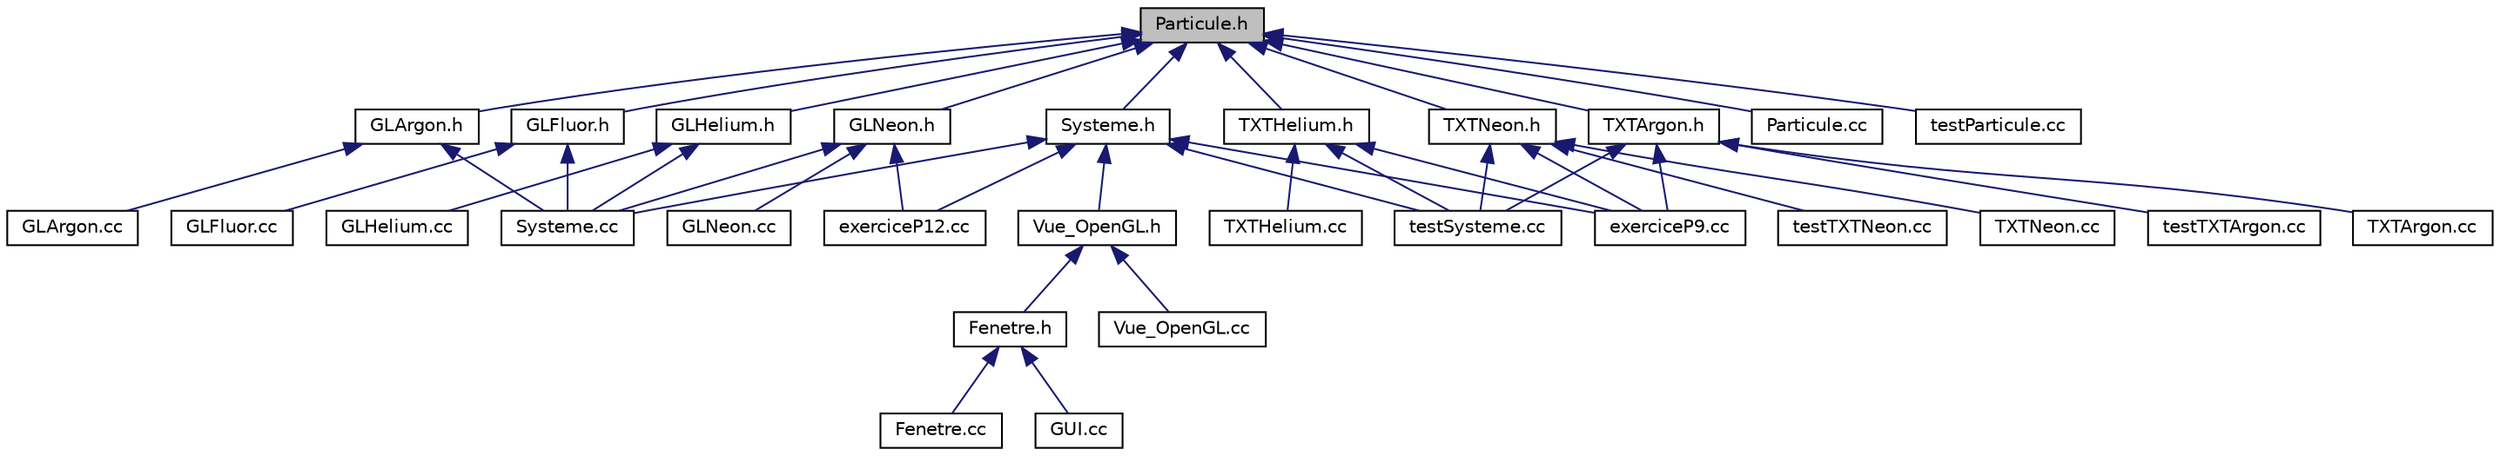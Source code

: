 digraph "Particule.h"
{
  edge [fontname="Helvetica",fontsize="10",labelfontname="Helvetica",labelfontsize="10"];
  node [fontname="Helvetica",fontsize="10",shape=record];
  Node1 [label="Particule.h",height=0.2,width=0.4,color="black", fillcolor="grey75", style="filled" fontcolor="black"];
  Node1 -> Node2 [dir="back",color="midnightblue",fontsize="10",style="solid",fontname="Helvetica"];
  Node2 [label="Systeme.h",height=0.2,width=0.4,color="black", fillcolor="white", style="filled",URL="$_systeme_8h.html",tooltip="est le prototype de la classe contenant l&#39;enceinte et les particules "];
  Node2 -> Node3 [dir="back",color="midnightblue",fontsize="10",style="solid",fontname="Helvetica"];
  Node3 [label="exerciceP12.cc",height=0.2,width=0.4,color="black", fillcolor="white", style="filled",URL="$exercice_p12_8cc_source.html"];
  Node2 -> Node4 [dir="back",color="midnightblue",fontsize="10",style="solid",fontname="Helvetica"];
  Node4 [label="exerciceP9.cc",height=0.2,width=0.4,color="black", fillcolor="white", style="filled",URL="$exercice_p9_8cc_source.html"];
  Node2 -> Node5 [dir="back",color="midnightblue",fontsize="10",style="solid",fontname="Helvetica"];
  Node5 [label="Vue_OpenGL.h",height=0.2,width=0.4,color="black", fillcolor="white", style="filled",URL="$_vue___open_g_l_8h_source.html"];
  Node5 -> Node6 [dir="back",color="midnightblue",fontsize="10",style="solid",fontname="Helvetica"];
  Node6 [label="Fenetre.h",height=0.2,width=0.4,color="black", fillcolor="white", style="filled",URL="$_fenetre_8h.html",tooltip="est le prototype de la classe fenetre qui permettra de créer une fentre contenant notre application ..."];
  Node6 -> Node7 [dir="back",color="midnightblue",fontsize="10",style="solid",fontname="Helvetica"];
  Node7 [label="Fenetre.cc",height=0.2,width=0.4,color="black", fillcolor="white", style="filled",URL="$_fenetre_8cc.html",tooltip="est la définition de la classe fenêtre en OpenGL "];
  Node6 -> Node8 [dir="back",color="midnightblue",fontsize="10",style="solid",fontname="Helvetica"];
  Node8 [label="GUI.cc",height=0.2,width=0.4,color="black", fillcolor="white", style="filled",URL="$_g_u_i_8cc.html",tooltip="est la définition de l&#39;application princpal qui lance tout le programme "];
  Node5 -> Node9 [dir="back",color="midnightblue",fontsize="10",style="solid",fontname="Helvetica"];
  Node9 [label="Vue_OpenGL.cc",height=0.2,width=0.4,color="black", fillcolor="white", style="filled",URL="$_vue___open_g_l_8cc_source.html"];
  Node2 -> Node10 [dir="back",color="midnightblue",fontsize="10",style="solid",fontname="Helvetica"];
  Node10 [label="Systeme.cc",height=0.2,width=0.4,color="black", fillcolor="white", style="filled",URL="$_systeme_8cc.html",tooltip="est la définition de la classe contenant l&#39;enceinte et les particules "];
  Node2 -> Node11 [dir="back",color="midnightblue",fontsize="10",style="solid",fontname="Helvetica"];
  Node11 [label="testSysteme.cc",height=0.2,width=0.4,color="black", fillcolor="white", style="filled",URL="$test_systeme_8cc_source.html"];
  Node1 -> Node12 [dir="back",color="midnightblue",fontsize="10",style="solid",fontname="Helvetica"];
  Node12 [label="GLNeon.h",height=0.2,width=0.4,color="black", fillcolor="white", style="filled",URL="$_g_l_neon_8h.html",tooltip="est le prototype de la classe de la particule néon en OpenGL "];
  Node12 -> Node3 [dir="back",color="midnightblue",fontsize="10",style="solid",fontname="Helvetica"];
  Node12 -> Node13 [dir="back",color="midnightblue",fontsize="10",style="solid",fontname="Helvetica"];
  Node13 [label="GLNeon.cc",height=0.2,width=0.4,color="black", fillcolor="white", style="filled",URL="$_g_l_neon_8cc.html",tooltip="est la définition de la classe de la particule Néon en OpenGL "];
  Node12 -> Node10 [dir="back",color="midnightblue",fontsize="10",style="solid",fontname="Helvetica"];
  Node1 -> Node14 [dir="back",color="midnightblue",fontsize="10",style="solid",fontname="Helvetica"];
  Node14 [label="TXTHelium.h",height=0.2,width=0.4,color="black", fillcolor="white", style="filled",URL="$_t_x_t_helium_8h.html",tooltip="est le prototype de la classe de la particule Helium en version texte "];
  Node14 -> Node4 [dir="back",color="midnightblue",fontsize="10",style="solid",fontname="Helvetica"];
  Node14 -> Node11 [dir="back",color="midnightblue",fontsize="10",style="solid",fontname="Helvetica"];
  Node14 -> Node15 [dir="back",color="midnightblue",fontsize="10",style="solid",fontname="Helvetica"];
  Node15 [label="TXTHelium.cc",height=0.2,width=0.4,color="black", fillcolor="white", style="filled",URL="$_t_x_t_helium_8cc.html",tooltip="est la définition de la classe de la particule hélium en version texte "];
  Node1 -> Node16 [dir="back",color="midnightblue",fontsize="10",style="solid",fontname="Helvetica"];
  Node16 [label="TXTNeon.h",height=0.2,width=0.4,color="black", fillcolor="white", style="filled",URL="$_t_x_t_neon_8h_source.html"];
  Node16 -> Node4 [dir="back",color="midnightblue",fontsize="10",style="solid",fontname="Helvetica"];
  Node16 -> Node11 [dir="back",color="midnightblue",fontsize="10",style="solid",fontname="Helvetica"];
  Node16 -> Node17 [dir="back",color="midnightblue",fontsize="10",style="solid",fontname="Helvetica"];
  Node17 [label="testTXTNeon.cc",height=0.2,width=0.4,color="black", fillcolor="white", style="filled",URL="$test_t_x_t_neon_8cc_source.html"];
  Node16 -> Node18 [dir="back",color="midnightblue",fontsize="10",style="solid",fontname="Helvetica"];
  Node18 [label="TXTNeon.cc",height=0.2,width=0.4,color="black", fillcolor="white", style="filled",URL="$_t_x_t_neon_8cc.html",tooltip="est la définition de la classe de la particule néon en version texte "];
  Node1 -> Node19 [dir="back",color="midnightblue",fontsize="10",style="solid",fontname="Helvetica"];
  Node19 [label="TXTArgon.h",height=0.2,width=0.4,color="black", fillcolor="white", style="filled",URL="$_t_x_t_argon_8h.html",tooltip="est le protype de la classe de la particule Néon en version texte "];
  Node19 -> Node4 [dir="back",color="midnightblue",fontsize="10",style="solid",fontname="Helvetica"];
  Node19 -> Node11 [dir="back",color="midnightblue",fontsize="10",style="solid",fontname="Helvetica"];
  Node19 -> Node20 [dir="back",color="midnightblue",fontsize="10",style="solid",fontname="Helvetica"];
  Node20 [label="testTXTArgon.cc",height=0.2,width=0.4,color="black", fillcolor="white", style="filled",URL="$test_t_x_t_argon_8cc_source.html"];
  Node19 -> Node21 [dir="back",color="midnightblue",fontsize="10",style="solid",fontname="Helvetica"];
  Node21 [label="TXTArgon.cc",height=0.2,width=0.4,color="black", fillcolor="white", style="filled",URL="$_t_x_t_argon_8cc.html",tooltip="est la définition de la classe de la particule Néon en version texte "];
  Node1 -> Node22 [dir="back",color="midnightblue",fontsize="10",style="solid",fontname="Helvetica"];
  Node22 [label="GLArgon.h",height=0.2,width=0.4,color="black", fillcolor="white", style="filled",URL="$_g_l_argon_8h.html",tooltip="est le prototype de la classe de la particule argon en OpenGL "];
  Node22 -> Node23 [dir="back",color="midnightblue",fontsize="10",style="solid",fontname="Helvetica"];
  Node23 [label="GLArgon.cc",height=0.2,width=0.4,color="black", fillcolor="white", style="filled",URL="$_g_l_argon_8cc.html",tooltip="est la définition de la classe de la particule argon en OpenGL "];
  Node22 -> Node10 [dir="back",color="midnightblue",fontsize="10",style="solid",fontname="Helvetica"];
  Node1 -> Node24 [dir="back",color="midnightblue",fontsize="10",style="solid",fontname="Helvetica"];
  Node24 [label="GLFluor.h",height=0.2,width=0.4,color="black", fillcolor="white", style="filled",URL="$_g_l_fluor_8h.html",tooltip="est le prototype de la classe de la particule fluor en OpenGL qui a en plus une mémorisation et affic..."];
  Node24 -> Node25 [dir="back",color="midnightblue",fontsize="10",style="solid",fontname="Helvetica"];
  Node25 [label="GLFluor.cc",height=0.2,width=0.4,color="black", fillcolor="white", style="filled",URL="$_g_l_fluor_8cc.html",tooltip="est la définition de la classe de la particule fluor en OpenGL qui a en plus une mémorisation et affi..."];
  Node24 -> Node10 [dir="back",color="midnightblue",fontsize="10",style="solid",fontname="Helvetica"];
  Node1 -> Node26 [dir="back",color="midnightblue",fontsize="10",style="solid",fontname="Helvetica"];
  Node26 [label="GLHelium.h",height=0.2,width=0.4,color="black", fillcolor="white", style="filled",URL="$_g_l_helium_8h.html",tooltip="est le prototype de la classe de la particule Helium en OpenGL "];
  Node26 -> Node27 [dir="back",color="midnightblue",fontsize="10",style="solid",fontname="Helvetica"];
  Node27 [label="GLHelium.cc",height=0.2,width=0.4,color="black", fillcolor="white", style="filled",URL="$_g_l_helium_8cc.html",tooltip="est la définition de la classe de la particule Helium en OpenGL "];
  Node26 -> Node10 [dir="back",color="midnightblue",fontsize="10",style="solid",fontname="Helvetica"];
  Node1 -> Node28 [dir="back",color="midnightblue",fontsize="10",style="solid",fontname="Helvetica"];
  Node28 [label="Particule.cc",height=0.2,width=0.4,color="black", fillcolor="white", style="filled",URL="$_particule_8cc.html",tooltip="est la définition de la particule qui est une classe mère des différentes particules ..."];
  Node1 -> Node29 [dir="back",color="midnightblue",fontsize="10",style="solid",fontname="Helvetica"];
  Node29 [label="testParticule.cc",height=0.2,width=0.4,color="black", fillcolor="white", style="filled",URL="$test_particule_8cc_source.html"];
}

